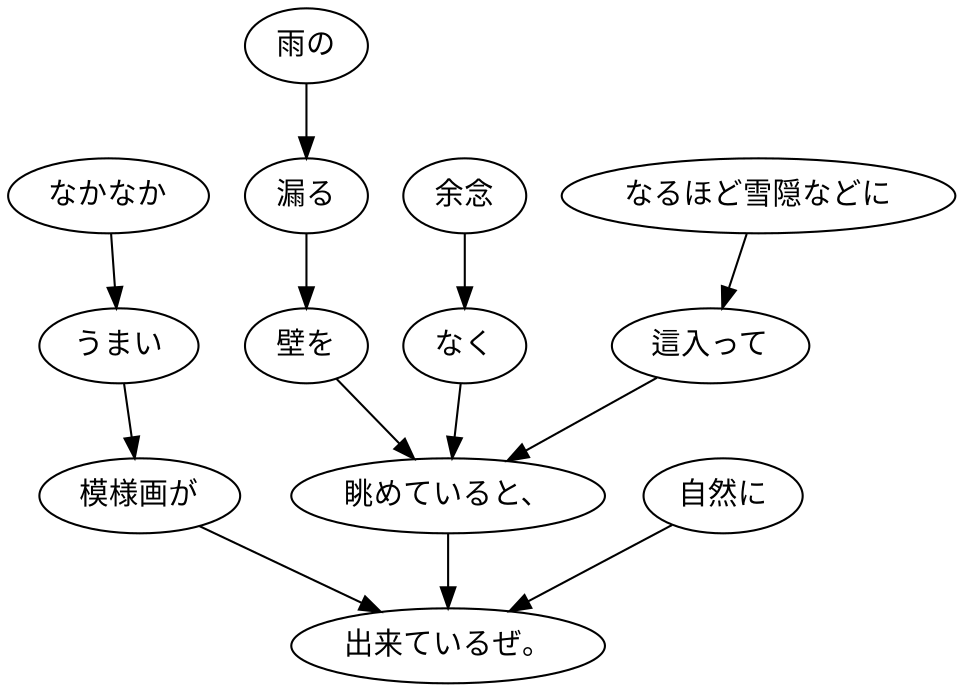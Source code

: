 digraph graph316 {
	node0 [label="なるほど雪隠などに"];
	node1 [label="這入って"];
	node2 [label="雨の"];
	node3 [label="漏る"];
	node4 [label="壁を"];
	node5 [label="余念"];
	node6 [label="なく"];
	node7 [label="眺めていると、"];
	node8 [label="なかなか"];
	node9 [label="うまい"];
	node10 [label="模様画が"];
	node11 [label="自然に"];
	node12 [label="出来ているぜ。"];
	node0 -> node1;
	node1 -> node7;
	node2 -> node3;
	node3 -> node4;
	node4 -> node7;
	node5 -> node6;
	node6 -> node7;
	node7 -> node12;
	node8 -> node9;
	node9 -> node10;
	node10 -> node12;
	node11 -> node12;
}
